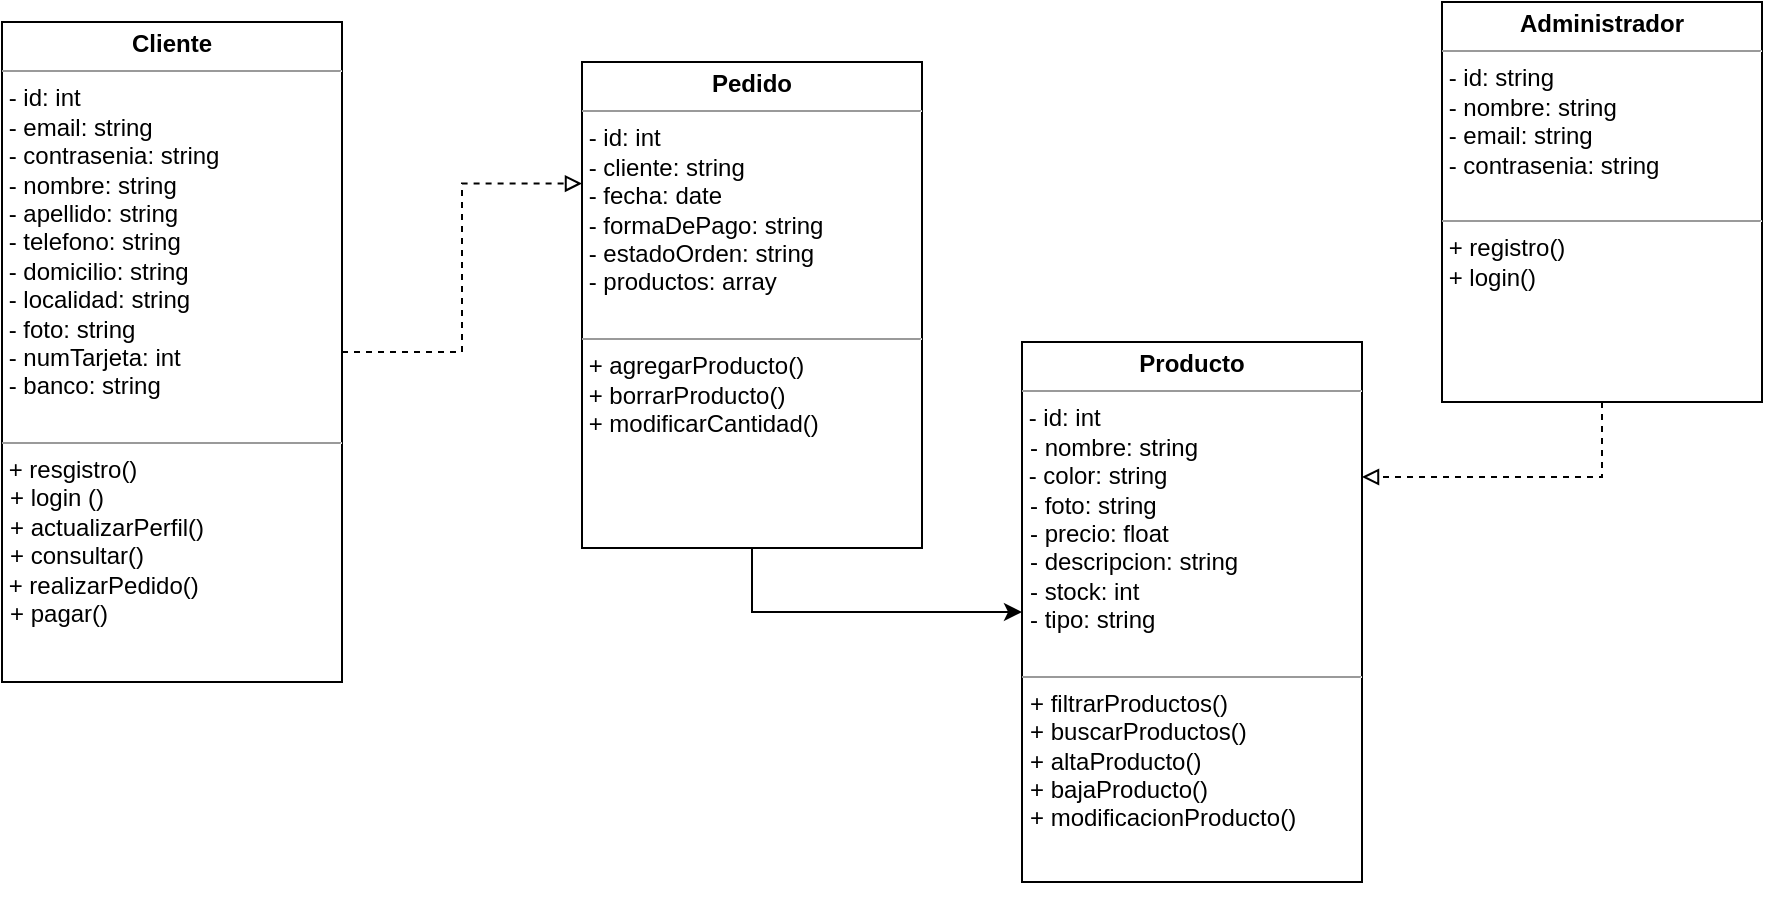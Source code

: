 <mxfile version="10.7.7" type="device"><diagram id="OyHIVWtvaUBkJy7xLwqj" name="Page-1"><mxGraphModel dx="1394" dy="906" grid="1" gridSize="10" guides="1" tooltips="1" connect="1" arrows="1" fold="1" page="1" pageScale="1" pageWidth="1100" pageHeight="850" math="0" shadow="0"><root><mxCell id="0"/><mxCell id="1" parent="0"/><mxCell id="miBYes8sU0gNMsac1OnF-1" style="edgeStyle=orthogonalEdgeStyle;rounded=0;orthogonalLoop=1;jettySize=auto;html=1;entryX=0;entryY=0.25;entryDx=0;entryDy=0;dashed=1;endArrow=block;endFill=0;" edge="1" parent="1" source="Ea5c1LZEpfDc9IIjuuT9-1" target="1NJEvj4aWluRqie1YYcw-14"><mxGeometry relative="1" as="geometry"/></mxCell><mxCell id="Ea5c1LZEpfDc9IIjuuT9-1" value="&lt;p style=&quot;margin: 0px ; margin-top: 4px ; text-align: center&quot;&gt;&lt;b&gt;Cliente&lt;/b&gt;&lt;/p&gt;&lt;hr size=&quot;1&quot;&gt;&lt;div&gt;&amp;nbsp;- id: int&lt;/div&gt;&lt;div&gt;&amp;nbsp;- email: string&lt;/div&gt;&lt;div&gt;&amp;nbsp;- contrasenia: string&lt;br&gt;&lt;/div&gt;&lt;div&gt;&amp;nbsp;- nombre: string&lt;/div&gt;&lt;div&gt;&amp;nbsp;- apellido: string&lt;/div&gt;&lt;div&gt;&amp;nbsp;- telefono: string&lt;br&gt;&lt;/div&gt;&lt;div&gt;&amp;nbsp;- domicilio: string&lt;/div&gt;&lt;div&gt;&amp;nbsp;- localidad: string&lt;br&gt;&lt;/div&gt;&lt;div&gt;&amp;nbsp;- foto: string&lt;/div&gt;&lt;div&gt;&amp;nbsp;- numTarjeta: int&lt;/div&gt;&lt;div&gt;&amp;nbsp;- banco: string&lt;/div&gt;&lt;div&gt;&lt;br&gt;&lt;/div&gt;&lt;hr size=&quot;1&quot;&gt;&amp;nbsp;+ resgistro()&lt;p style=&quot;margin: 0px ; margin-left: 4px&quot;&gt;+ login ()&lt;/p&gt;&lt;p style=&quot;margin: 0px ; margin-left: 4px&quot;&gt;+ actualizarPerfil()&lt;/p&gt;&lt;p style=&quot;margin: 0px ; margin-left: 4px&quot;&gt;+ consultar()&lt;/p&gt;&amp;nbsp;+ realizarPedido()&lt;p style=&quot;margin: 0px ; margin-left: 4px&quot;&gt;&lt;span&gt;+ pagar()&lt;/span&gt;&lt;/p&gt;" style="verticalAlign=top;align=left;overflow=fill;fontSize=12;fontFamily=Helvetica;html=1;" parent="1" vertex="1"><mxGeometry x="130" y="80" width="170" height="330" as="geometry"/></mxCell><mxCell id="Ea5c1LZEpfDc9IIjuuT9-2" value="&lt;p style=&quot;margin: 0px ; margin-top: 4px ; text-align: center&quot;&gt;&lt;b&gt;Producto&lt;br&gt;&lt;/b&gt;&lt;/p&gt;&lt;hr size=&quot;1&quot;&gt;&amp;nbsp;- id: int&lt;p style=&quot;margin: 0px ; margin-left: 4px&quot;&gt;- nombre: string&lt;/p&gt;&amp;nbsp;- color: string&lt;br&gt;&lt;p style=&quot;margin: 0px ; margin-left: 4px&quot;&gt;- foto: string &lt;br&gt;&lt;/p&gt;&lt;p style=&quot;margin: 0px ; margin-left: 4px&quot;&gt;- precio: float&lt;/p&gt;&lt;p style=&quot;margin: 0px ; margin-left: 4px&quot;&gt;- descripcion: string&lt;/p&gt;&lt;p style=&quot;margin: 0px ; margin-left: 4px&quot;&gt;- stock: int&lt;/p&gt;&lt;p style=&quot;margin: 0px ; margin-left: 4px&quot;&gt;- tipo: string&lt;br&gt;&lt;/p&gt;&lt;p style=&quot;margin: 0px ; margin-left: 4px&quot;&gt;&lt;br&gt;&lt;/p&gt;&lt;hr size=&quot;1&quot;&gt;&lt;p style=&quot;margin: 0px ; margin-left: 4px&quot;&gt;+ filtrarProductos()&lt;/p&gt;&lt;p style=&quot;margin: 0px ; margin-left: 4px&quot;&gt;+ buscarProductos()&lt;/p&gt;&lt;p style=&quot;margin: 0px ; margin-left: 4px&quot;&gt;+ altaProducto()&lt;/p&gt;&lt;p style=&quot;margin: 0px ; margin-left: 4px&quot;&gt;+ bajaProducto()&lt;/p&gt;&lt;p style=&quot;margin: 0px ; margin-left: 4px&quot;&gt;+ modificacionProducto()&lt;br&gt;&lt;/p&gt;" style="verticalAlign=top;align=left;overflow=fill;fontSize=12;fontFamily=Helvetica;html=1;" parent="1" vertex="1"><mxGeometry x="640" y="240" width="170" height="270" as="geometry"/></mxCell><mxCell id="miBYes8sU0gNMsac1OnF-4" style="edgeStyle=orthogonalEdgeStyle;rounded=0;orthogonalLoop=1;jettySize=auto;html=1;exitX=0.5;exitY=1;exitDx=0;exitDy=0;entryX=0;entryY=0.5;entryDx=0;entryDy=0;" edge="1" parent="1" source="1NJEvj4aWluRqie1YYcw-14" target="Ea5c1LZEpfDc9IIjuuT9-2"><mxGeometry relative="1" as="geometry"/></mxCell><mxCell id="1NJEvj4aWluRqie1YYcw-14" value="&lt;p style=&quot;margin: 0px ; margin-top: 4px ; text-align: center&quot;&gt;&lt;b&gt;Pedido&lt;/b&gt;&lt;/p&gt;&lt;hr size=&quot;1&quot;&gt;&lt;div&gt;&amp;nbsp;- id: int&lt;/div&gt;&lt;div&gt;&amp;nbsp;- cliente: string&lt;/div&gt;&lt;div&gt;&amp;nbsp;- fecha: date&lt;/div&gt;&lt;div&gt;&lt;/div&gt;&amp;nbsp;- formaDePago: string&lt;br&gt;&lt;div&gt;&amp;nbsp;- estadoOrden: string&lt;/div&gt;&lt;div&gt;&amp;nbsp;- productos: array&lt;br&gt;&lt;/div&gt;&lt;div&gt;&lt;br&gt;&lt;/div&gt;&lt;hr size=&quot;1&quot;&gt;&lt;div&gt;&amp;nbsp;+ agregarProducto()&lt;/div&gt;&lt;div&gt;&amp;nbsp;+ borrarProducto()&lt;/div&gt;&lt;div&gt;&amp;nbsp;+ modificarCantidad()&lt;/div&gt;&lt;div&gt;&lt;br&gt;&lt;/div&gt;" style="verticalAlign=top;align=left;overflow=fill;fontSize=12;fontFamily=Helvetica;html=1;" parent="1" vertex="1"><mxGeometry x="420" y="100" width="170" height="243" as="geometry"/></mxCell><mxCell id="miBYes8sU0gNMsac1OnF-3" style="edgeStyle=orthogonalEdgeStyle;rounded=0;orthogonalLoop=1;jettySize=auto;html=1;exitX=0.5;exitY=1;exitDx=0;exitDy=0;" edge="1" parent="1" source="Ea5c1LZEpfDc9IIjuuT9-2" target="Ea5c1LZEpfDc9IIjuuT9-2"><mxGeometry relative="1" as="geometry"/></mxCell><mxCell id="miBYes8sU0gNMsac1OnF-8" style="edgeStyle=orthogonalEdgeStyle;rounded=0;orthogonalLoop=1;jettySize=auto;html=1;exitX=0.5;exitY=1;exitDx=0;exitDy=0;dashed=1;endArrow=block;endFill=0;entryX=1;entryY=0.25;entryDx=0;entryDy=0;" edge="1" parent="1" source="miBYes8sU0gNMsac1OnF-5" target="Ea5c1LZEpfDc9IIjuuT9-2"><mxGeometry relative="1" as="geometry"/></mxCell><mxCell id="miBYes8sU0gNMsac1OnF-5" value="&lt;p style=&quot;margin: 0px ; margin-top: 4px ; text-align: center&quot;&gt;&lt;b&gt;Administrador&lt;/b&gt;&lt;/p&gt;&lt;hr size=&quot;1&quot;&gt;&lt;div&gt;&amp;nbsp;- id: string&lt;br&gt;&lt;/div&gt;&lt;div&gt;&amp;nbsp;- nombre: string&lt;/div&gt;&lt;div&gt;&amp;nbsp;- email: string&lt;/div&gt;&lt;div&gt;&amp;nbsp;- contrasenia: string&lt;/div&gt;&lt;br&gt;&lt;hr size=&quot;1&quot;&gt;&amp;nbsp;+ registro()&lt;br&gt;&amp;nbsp;+ login()&amp;nbsp;" style="verticalAlign=top;align=left;overflow=fill;fontSize=12;fontFamily=Helvetica;html=1;" vertex="1" parent="1"><mxGeometry x="850" y="70" width="160" height="200" as="geometry"/></mxCell></root></mxGraphModel></diagram></mxfile>